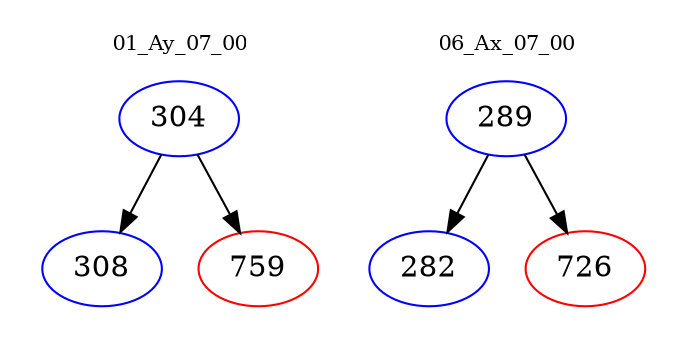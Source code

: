 digraph{
subgraph cluster_0 {
color = white
label = "01_Ay_07_00";
fontsize=10;
T0_304 [label="304", color="blue"]
T0_304 -> T0_308 [color="black"]
T0_308 [label="308", color="blue"]
T0_304 -> T0_759 [color="black"]
T0_759 [label="759", color="red"]
}
subgraph cluster_1 {
color = white
label = "06_Ax_07_00";
fontsize=10;
T1_289 [label="289", color="blue"]
T1_289 -> T1_282 [color="black"]
T1_282 [label="282", color="blue"]
T1_289 -> T1_726 [color="black"]
T1_726 [label="726", color="red"]
}
}
